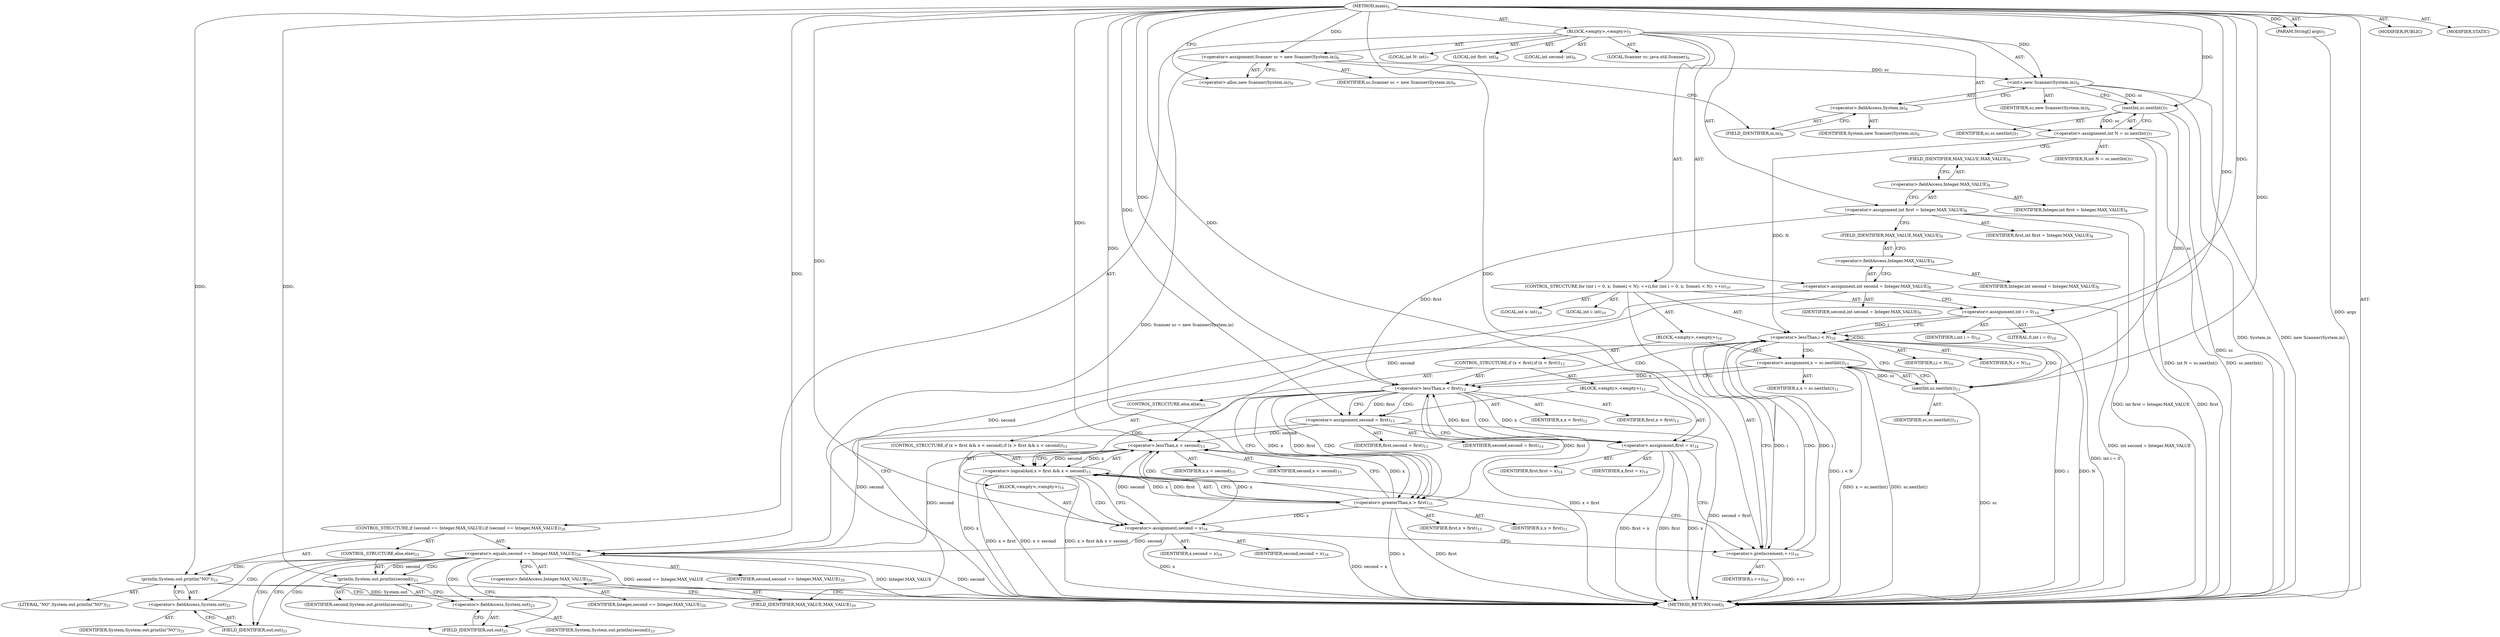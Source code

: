 digraph "main" {  
"19" [label = <(METHOD,main)<SUB>5</SUB>> ]
"20" [label = <(PARAM,String[] args)<SUB>5</SUB>> ]
"21" [label = <(BLOCK,&lt;empty&gt;,&lt;empty&gt;)<SUB>5</SUB>> ]
"4" [label = <(LOCAL,Scanner sc: java.util.Scanner)<SUB>6</SUB>> ]
"22" [label = <(&lt;operator&gt;.assignment,Scanner sc = new Scanner(System.in))<SUB>6</SUB>> ]
"23" [label = <(IDENTIFIER,sc,Scanner sc = new Scanner(System.in))<SUB>6</SUB>> ]
"24" [label = <(&lt;operator&gt;.alloc,new Scanner(System.in))<SUB>6</SUB>> ]
"25" [label = <(&lt;init&gt;,new Scanner(System.in))<SUB>6</SUB>> ]
"3" [label = <(IDENTIFIER,sc,new Scanner(System.in))<SUB>6</SUB>> ]
"26" [label = <(&lt;operator&gt;.fieldAccess,System.in)<SUB>6</SUB>> ]
"27" [label = <(IDENTIFIER,System,new Scanner(System.in))<SUB>6</SUB>> ]
"28" [label = <(FIELD_IDENTIFIER,in,in)<SUB>6</SUB>> ]
"29" [label = <(LOCAL,int N: int)<SUB>7</SUB>> ]
"30" [label = <(&lt;operator&gt;.assignment,int N = sc.nextInt())<SUB>7</SUB>> ]
"31" [label = <(IDENTIFIER,N,int N = sc.nextInt())<SUB>7</SUB>> ]
"32" [label = <(nextInt,sc.nextInt())<SUB>7</SUB>> ]
"33" [label = <(IDENTIFIER,sc,sc.nextInt())<SUB>7</SUB>> ]
"34" [label = <(LOCAL,int first: int)<SUB>8</SUB>> ]
"35" [label = <(LOCAL,int second: int)<SUB>8</SUB>> ]
"36" [label = <(&lt;operator&gt;.assignment,int first = Integer.MAX_VALUE)<SUB>8</SUB>> ]
"37" [label = <(IDENTIFIER,first,int first = Integer.MAX_VALUE)<SUB>8</SUB>> ]
"38" [label = <(&lt;operator&gt;.fieldAccess,Integer.MAX_VALUE)<SUB>8</SUB>> ]
"39" [label = <(IDENTIFIER,Integer,int first = Integer.MAX_VALUE)<SUB>8</SUB>> ]
"40" [label = <(FIELD_IDENTIFIER,MAX_VALUE,MAX_VALUE)<SUB>8</SUB>> ]
"41" [label = <(&lt;operator&gt;.assignment,int second = Integer.MAX_VALUE)<SUB>8</SUB>> ]
"42" [label = <(IDENTIFIER,second,int second = Integer.MAX_VALUE)<SUB>8</SUB>> ]
"43" [label = <(&lt;operator&gt;.fieldAccess,Integer.MAX_VALUE)<SUB>8</SUB>> ]
"44" [label = <(IDENTIFIER,Integer,int second = Integer.MAX_VALUE)<SUB>8</SUB>> ]
"45" [label = <(FIELD_IDENTIFIER,MAX_VALUE,MAX_VALUE)<SUB>8</SUB>> ]
"46" [label = <(CONTROL_STRUCTURE,for (int i = 0, x; Some(i &lt; N); ++i),for (int i = 0, x; Some(i &lt; N); ++i))<SUB>10</SUB>> ]
"47" [label = <(LOCAL,int i: int)<SUB>10</SUB>> ]
"48" [label = <(LOCAL,int x: int)<SUB>10</SUB>> ]
"49" [label = <(&lt;operator&gt;.assignment,int i = 0)<SUB>10</SUB>> ]
"50" [label = <(IDENTIFIER,i,int i = 0)<SUB>10</SUB>> ]
"51" [label = <(LITERAL,0,int i = 0)<SUB>10</SUB>> ]
"52" [label = <(&lt;operator&gt;.lessThan,i &lt; N)<SUB>10</SUB>> ]
"53" [label = <(IDENTIFIER,i,i &lt; N)<SUB>10</SUB>> ]
"54" [label = <(IDENTIFIER,N,i &lt; N)<SUB>10</SUB>> ]
"55" [label = <(&lt;operator&gt;.preIncrement,++i)<SUB>10</SUB>> ]
"56" [label = <(IDENTIFIER,i,++i)<SUB>10</SUB>> ]
"57" [label = <(BLOCK,&lt;empty&gt;,&lt;empty&gt;)<SUB>10</SUB>> ]
"58" [label = <(&lt;operator&gt;.assignment,x = sc.nextInt())<SUB>11</SUB>> ]
"59" [label = <(IDENTIFIER,x,x = sc.nextInt())<SUB>11</SUB>> ]
"60" [label = <(nextInt,sc.nextInt())<SUB>11</SUB>> ]
"61" [label = <(IDENTIFIER,sc,sc.nextInt())<SUB>11</SUB>> ]
"62" [label = <(CONTROL_STRUCTURE,if (x &lt; first),if (x &lt; first))<SUB>12</SUB>> ]
"63" [label = <(&lt;operator&gt;.lessThan,x &lt; first)<SUB>12</SUB>> ]
"64" [label = <(IDENTIFIER,x,x &lt; first)<SUB>12</SUB>> ]
"65" [label = <(IDENTIFIER,first,x &lt; first)<SUB>12</SUB>> ]
"66" [label = <(BLOCK,&lt;empty&gt;,&lt;empty&gt;)<SUB>12</SUB>> ]
"67" [label = <(&lt;operator&gt;.assignment,second = first)<SUB>13</SUB>> ]
"68" [label = <(IDENTIFIER,second,second = first)<SUB>13</SUB>> ]
"69" [label = <(IDENTIFIER,first,second = first)<SUB>13</SUB>> ]
"70" [label = <(&lt;operator&gt;.assignment,first = x)<SUB>14</SUB>> ]
"71" [label = <(IDENTIFIER,first,first = x)<SUB>14</SUB>> ]
"72" [label = <(IDENTIFIER,x,first = x)<SUB>14</SUB>> ]
"73" [label = <(CONTROL_STRUCTURE,else,else)<SUB>15</SUB>> ]
"74" [label = <(CONTROL_STRUCTURE,if (x &gt; first &amp;&amp; x &lt; second),if (x &gt; first &amp;&amp; x &lt; second))<SUB>15</SUB>> ]
"75" [label = <(&lt;operator&gt;.logicalAnd,x &gt; first &amp;&amp; x &lt; second)<SUB>15</SUB>> ]
"76" [label = <(&lt;operator&gt;.greaterThan,x &gt; first)<SUB>15</SUB>> ]
"77" [label = <(IDENTIFIER,x,x &gt; first)<SUB>15</SUB>> ]
"78" [label = <(IDENTIFIER,first,x &gt; first)<SUB>15</SUB>> ]
"79" [label = <(&lt;operator&gt;.lessThan,x &lt; second)<SUB>15</SUB>> ]
"80" [label = <(IDENTIFIER,x,x &lt; second)<SUB>15</SUB>> ]
"81" [label = <(IDENTIFIER,second,x &lt; second)<SUB>15</SUB>> ]
"82" [label = <(BLOCK,&lt;empty&gt;,&lt;empty&gt;)<SUB>15</SUB>> ]
"83" [label = <(&lt;operator&gt;.assignment,second = x)<SUB>16</SUB>> ]
"84" [label = <(IDENTIFIER,second,second = x)<SUB>16</SUB>> ]
"85" [label = <(IDENTIFIER,x,second = x)<SUB>16</SUB>> ]
"86" [label = <(CONTROL_STRUCTURE,if (second == Integer.MAX_VALUE),if (second == Integer.MAX_VALUE))<SUB>20</SUB>> ]
"87" [label = <(&lt;operator&gt;.equals,second == Integer.MAX_VALUE)<SUB>20</SUB>> ]
"88" [label = <(IDENTIFIER,second,second == Integer.MAX_VALUE)<SUB>20</SUB>> ]
"89" [label = <(&lt;operator&gt;.fieldAccess,Integer.MAX_VALUE)<SUB>20</SUB>> ]
"90" [label = <(IDENTIFIER,Integer,second == Integer.MAX_VALUE)<SUB>20</SUB>> ]
"91" [label = <(FIELD_IDENTIFIER,MAX_VALUE,MAX_VALUE)<SUB>20</SUB>> ]
"92" [label = <(println,System.out.println(&quot;NO&quot;))<SUB>21</SUB>> ]
"93" [label = <(&lt;operator&gt;.fieldAccess,System.out)<SUB>21</SUB>> ]
"94" [label = <(IDENTIFIER,System,System.out.println(&quot;NO&quot;))<SUB>21</SUB>> ]
"95" [label = <(FIELD_IDENTIFIER,out,out)<SUB>21</SUB>> ]
"96" [label = <(LITERAL,&quot;NO&quot;,System.out.println(&quot;NO&quot;))<SUB>21</SUB>> ]
"97" [label = <(CONTROL_STRUCTURE,else,else)<SUB>23</SUB>> ]
"98" [label = <(println,System.out.println(second))<SUB>23</SUB>> ]
"99" [label = <(&lt;operator&gt;.fieldAccess,System.out)<SUB>23</SUB>> ]
"100" [label = <(IDENTIFIER,System,System.out.println(second))<SUB>23</SUB>> ]
"101" [label = <(FIELD_IDENTIFIER,out,out)<SUB>23</SUB>> ]
"102" [label = <(IDENTIFIER,second,System.out.println(second))<SUB>23</SUB>> ]
"103" [label = <(MODIFIER,PUBLIC)> ]
"104" [label = <(MODIFIER,STATIC)> ]
"105" [label = <(METHOD_RETURN,void)<SUB>5</SUB>> ]
  "19" -> "20"  [ label = "AST: "] 
  "19" -> "21"  [ label = "AST: "] 
  "19" -> "103"  [ label = "AST: "] 
  "19" -> "104"  [ label = "AST: "] 
  "19" -> "105"  [ label = "AST: "] 
  "21" -> "4"  [ label = "AST: "] 
  "21" -> "22"  [ label = "AST: "] 
  "21" -> "25"  [ label = "AST: "] 
  "21" -> "29"  [ label = "AST: "] 
  "21" -> "30"  [ label = "AST: "] 
  "21" -> "34"  [ label = "AST: "] 
  "21" -> "35"  [ label = "AST: "] 
  "21" -> "36"  [ label = "AST: "] 
  "21" -> "41"  [ label = "AST: "] 
  "21" -> "46"  [ label = "AST: "] 
  "21" -> "86"  [ label = "AST: "] 
  "22" -> "23"  [ label = "AST: "] 
  "22" -> "24"  [ label = "AST: "] 
  "25" -> "3"  [ label = "AST: "] 
  "25" -> "26"  [ label = "AST: "] 
  "26" -> "27"  [ label = "AST: "] 
  "26" -> "28"  [ label = "AST: "] 
  "30" -> "31"  [ label = "AST: "] 
  "30" -> "32"  [ label = "AST: "] 
  "32" -> "33"  [ label = "AST: "] 
  "36" -> "37"  [ label = "AST: "] 
  "36" -> "38"  [ label = "AST: "] 
  "38" -> "39"  [ label = "AST: "] 
  "38" -> "40"  [ label = "AST: "] 
  "41" -> "42"  [ label = "AST: "] 
  "41" -> "43"  [ label = "AST: "] 
  "43" -> "44"  [ label = "AST: "] 
  "43" -> "45"  [ label = "AST: "] 
  "46" -> "47"  [ label = "AST: "] 
  "46" -> "48"  [ label = "AST: "] 
  "46" -> "49"  [ label = "AST: "] 
  "46" -> "52"  [ label = "AST: "] 
  "46" -> "55"  [ label = "AST: "] 
  "46" -> "57"  [ label = "AST: "] 
  "49" -> "50"  [ label = "AST: "] 
  "49" -> "51"  [ label = "AST: "] 
  "52" -> "53"  [ label = "AST: "] 
  "52" -> "54"  [ label = "AST: "] 
  "55" -> "56"  [ label = "AST: "] 
  "57" -> "58"  [ label = "AST: "] 
  "57" -> "62"  [ label = "AST: "] 
  "58" -> "59"  [ label = "AST: "] 
  "58" -> "60"  [ label = "AST: "] 
  "60" -> "61"  [ label = "AST: "] 
  "62" -> "63"  [ label = "AST: "] 
  "62" -> "66"  [ label = "AST: "] 
  "62" -> "73"  [ label = "AST: "] 
  "63" -> "64"  [ label = "AST: "] 
  "63" -> "65"  [ label = "AST: "] 
  "66" -> "67"  [ label = "AST: "] 
  "66" -> "70"  [ label = "AST: "] 
  "67" -> "68"  [ label = "AST: "] 
  "67" -> "69"  [ label = "AST: "] 
  "70" -> "71"  [ label = "AST: "] 
  "70" -> "72"  [ label = "AST: "] 
  "73" -> "74"  [ label = "AST: "] 
  "74" -> "75"  [ label = "AST: "] 
  "74" -> "82"  [ label = "AST: "] 
  "75" -> "76"  [ label = "AST: "] 
  "75" -> "79"  [ label = "AST: "] 
  "76" -> "77"  [ label = "AST: "] 
  "76" -> "78"  [ label = "AST: "] 
  "79" -> "80"  [ label = "AST: "] 
  "79" -> "81"  [ label = "AST: "] 
  "82" -> "83"  [ label = "AST: "] 
  "83" -> "84"  [ label = "AST: "] 
  "83" -> "85"  [ label = "AST: "] 
  "86" -> "87"  [ label = "AST: "] 
  "86" -> "92"  [ label = "AST: "] 
  "86" -> "97"  [ label = "AST: "] 
  "87" -> "88"  [ label = "AST: "] 
  "87" -> "89"  [ label = "AST: "] 
  "89" -> "90"  [ label = "AST: "] 
  "89" -> "91"  [ label = "AST: "] 
  "92" -> "93"  [ label = "AST: "] 
  "92" -> "96"  [ label = "AST: "] 
  "93" -> "94"  [ label = "AST: "] 
  "93" -> "95"  [ label = "AST: "] 
  "97" -> "98"  [ label = "AST: "] 
  "98" -> "99"  [ label = "AST: "] 
  "98" -> "102"  [ label = "AST: "] 
  "99" -> "100"  [ label = "AST: "] 
  "99" -> "101"  [ label = "AST: "] 
  "22" -> "28"  [ label = "CFG: "] 
  "25" -> "32"  [ label = "CFG: "] 
  "30" -> "40"  [ label = "CFG: "] 
  "36" -> "45"  [ label = "CFG: "] 
  "41" -> "49"  [ label = "CFG: "] 
  "24" -> "22"  [ label = "CFG: "] 
  "26" -> "25"  [ label = "CFG: "] 
  "32" -> "30"  [ label = "CFG: "] 
  "38" -> "36"  [ label = "CFG: "] 
  "43" -> "41"  [ label = "CFG: "] 
  "49" -> "52"  [ label = "CFG: "] 
  "52" -> "60"  [ label = "CFG: "] 
  "52" -> "91"  [ label = "CFG: "] 
  "55" -> "52"  [ label = "CFG: "] 
  "87" -> "95"  [ label = "CFG: "] 
  "87" -> "101"  [ label = "CFG: "] 
  "92" -> "105"  [ label = "CFG: "] 
  "28" -> "26"  [ label = "CFG: "] 
  "40" -> "38"  [ label = "CFG: "] 
  "45" -> "43"  [ label = "CFG: "] 
  "58" -> "63"  [ label = "CFG: "] 
  "89" -> "87"  [ label = "CFG: "] 
  "93" -> "92"  [ label = "CFG: "] 
  "98" -> "105"  [ label = "CFG: "] 
  "60" -> "58"  [ label = "CFG: "] 
  "63" -> "67"  [ label = "CFG: "] 
  "63" -> "76"  [ label = "CFG: "] 
  "91" -> "89"  [ label = "CFG: "] 
  "95" -> "93"  [ label = "CFG: "] 
  "99" -> "98"  [ label = "CFG: "] 
  "67" -> "70"  [ label = "CFG: "] 
  "70" -> "55"  [ label = "CFG: "] 
  "101" -> "99"  [ label = "CFG: "] 
  "75" -> "83"  [ label = "CFG: "] 
  "75" -> "55"  [ label = "CFG: "] 
  "76" -> "75"  [ label = "CFG: "] 
  "76" -> "79"  [ label = "CFG: "] 
  "79" -> "75"  [ label = "CFG: "] 
  "83" -> "55"  [ label = "CFG: "] 
  "19" -> "24"  [ label = "CFG: "] 
  "20" -> "105"  [ label = "DDG: args"] 
  "22" -> "105"  [ label = "DDG: Scanner sc = new Scanner(System.in)"] 
  "25" -> "105"  [ label = "DDG: System.in"] 
  "25" -> "105"  [ label = "DDG: new Scanner(System.in)"] 
  "32" -> "105"  [ label = "DDG: sc"] 
  "30" -> "105"  [ label = "DDG: sc.nextInt()"] 
  "30" -> "105"  [ label = "DDG: int N = sc.nextInt()"] 
  "36" -> "105"  [ label = "DDG: first"] 
  "36" -> "105"  [ label = "DDG: int first = Integer.MAX_VALUE"] 
  "41" -> "105"  [ label = "DDG: int second = Integer.MAX_VALUE"] 
  "49" -> "105"  [ label = "DDG: int i = 0"] 
  "52" -> "105"  [ label = "DDG: i"] 
  "52" -> "105"  [ label = "DDG: N"] 
  "52" -> "105"  [ label = "DDG: i &lt; N"] 
  "87" -> "105"  [ label = "DDG: second"] 
  "87" -> "105"  [ label = "DDG: Integer.MAX_VALUE"] 
  "87" -> "105"  [ label = "DDG: second == Integer.MAX_VALUE"] 
  "92" -> "105"  [ label = "DDG: System.out"] 
  "60" -> "105"  [ label = "DDG: sc"] 
  "58" -> "105"  [ label = "DDG: sc.nextInt()"] 
  "58" -> "105"  [ label = "DDG: x = sc.nextInt()"] 
  "63" -> "105"  [ label = "DDG: x &lt; first"] 
  "76" -> "105"  [ label = "DDG: x"] 
  "76" -> "105"  [ label = "DDG: first"] 
  "75" -> "105"  [ label = "DDG: x &gt; first"] 
  "79" -> "105"  [ label = "DDG: x"] 
  "75" -> "105"  [ label = "DDG: x &lt; second"] 
  "75" -> "105"  [ label = "DDG: x &gt; first &amp;&amp; x &lt; second"] 
  "83" -> "105"  [ label = "DDG: x"] 
  "83" -> "105"  [ label = "DDG: second = x"] 
  "67" -> "105"  [ label = "DDG: second = first"] 
  "70" -> "105"  [ label = "DDG: first"] 
  "70" -> "105"  [ label = "DDG: x"] 
  "70" -> "105"  [ label = "DDG: first = x"] 
  "55" -> "105"  [ label = "DDG: ++i"] 
  "19" -> "20"  [ label = "DDG: "] 
  "19" -> "22"  [ label = "DDG: "] 
  "32" -> "30"  [ label = "DDG: sc"] 
  "22" -> "25"  [ label = "DDG: sc"] 
  "19" -> "25"  [ label = "DDG: "] 
  "19" -> "49"  [ label = "DDG: "] 
  "25" -> "32"  [ label = "DDG: sc"] 
  "19" -> "32"  [ label = "DDG: "] 
  "49" -> "52"  [ label = "DDG: i"] 
  "55" -> "52"  [ label = "DDG: i"] 
  "19" -> "52"  [ label = "DDG: "] 
  "30" -> "52"  [ label = "DDG: N"] 
  "52" -> "55"  [ label = "DDG: i"] 
  "19" -> "55"  [ label = "DDG: "] 
  "60" -> "58"  [ label = "DDG: sc"] 
  "41" -> "87"  [ label = "DDG: second"] 
  "79" -> "87"  [ label = "DDG: second"] 
  "83" -> "87"  [ label = "DDG: second"] 
  "67" -> "87"  [ label = "DDG: second"] 
  "19" -> "87"  [ label = "DDG: "] 
  "19" -> "92"  [ label = "DDG: "] 
  "87" -> "98"  [ label = "DDG: second"] 
  "19" -> "98"  [ label = "DDG: "] 
  "32" -> "60"  [ label = "DDG: sc"] 
  "19" -> "60"  [ label = "DDG: "] 
  "58" -> "63"  [ label = "DDG: x"] 
  "19" -> "63"  [ label = "DDG: "] 
  "36" -> "63"  [ label = "DDG: first"] 
  "76" -> "63"  [ label = "DDG: first"] 
  "70" -> "63"  [ label = "DDG: first"] 
  "63" -> "67"  [ label = "DDG: first"] 
  "19" -> "67"  [ label = "DDG: "] 
  "63" -> "70"  [ label = "DDG: x"] 
  "19" -> "70"  [ label = "DDG: "] 
  "76" -> "75"  [ label = "DDG: x"] 
  "76" -> "75"  [ label = "DDG: first"] 
  "79" -> "75"  [ label = "DDG: x"] 
  "79" -> "75"  [ label = "DDG: second"] 
  "76" -> "83"  [ label = "DDG: x"] 
  "79" -> "83"  [ label = "DDG: x"] 
  "19" -> "83"  [ label = "DDG: "] 
  "63" -> "76"  [ label = "DDG: x"] 
  "19" -> "76"  [ label = "DDG: "] 
  "63" -> "76"  [ label = "DDG: first"] 
  "76" -> "79"  [ label = "DDG: x"] 
  "19" -> "79"  [ label = "DDG: "] 
  "41" -> "79"  [ label = "DDG: second"] 
  "83" -> "79"  [ label = "DDG: second"] 
  "67" -> "79"  [ label = "DDG: second"] 
  "52" -> "58"  [ label = "CDG: "] 
  "52" -> "60"  [ label = "CDG: "] 
  "52" -> "52"  [ label = "CDG: "] 
  "52" -> "63"  [ label = "CDG: "] 
  "52" -> "55"  [ label = "CDG: "] 
  "87" -> "98"  [ label = "CDG: "] 
  "87" -> "99"  [ label = "CDG: "] 
  "87" -> "95"  [ label = "CDG: "] 
  "87" -> "92"  [ label = "CDG: "] 
  "87" -> "93"  [ label = "CDG: "] 
  "87" -> "101"  [ label = "CDG: "] 
  "63" -> "75"  [ label = "CDG: "] 
  "63" -> "67"  [ label = "CDG: "] 
  "63" -> "70"  [ label = "CDG: "] 
  "63" -> "76"  [ label = "CDG: "] 
  "75" -> "83"  [ label = "CDG: "] 
  "76" -> "79"  [ label = "CDG: "] 
}
